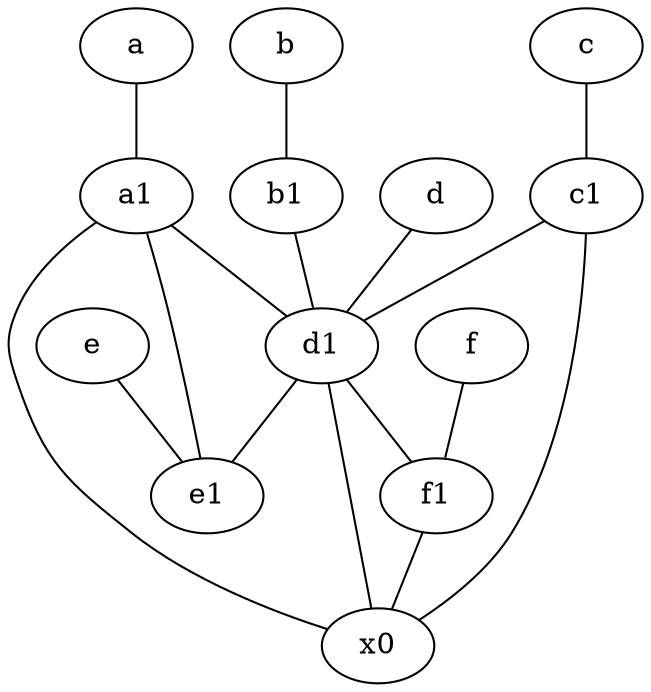 graph {
	node [labelfontsize=50]
	e [labelfontsize=50 pos="7,9!"]
	d1 [labelfontsize=50 pos="3,5!"]
	e1 [labelfontsize=50 pos="7,7!"]
	a [labelfontsize=50 pos="8,2!"]
	d [labelfontsize=50 pos="2,5!"]
	b1 [labelfontsize=50 pos="9,4!"]
	c1 [labelfontsize=50 pos="4.5,3!"]
	b [labelfontsize=50 pos="10,4!"]
	a1 [labelfontsize=50 pos="8,3!"]
	x0 [labelfontsize=50]
	f [labelfontsize=50 pos="3,9!"]
	f1 [labelfontsize=50 pos="3,8!"]
	c [labelfontsize=50 pos="4.5,2!"]
	a1 -- x0
	a1 -- e1
	b1 -- d1
	c1 -- d1
	d1 -- x0
	f1 -- x0
	d -- d1
	b -- b1
	c -- c1
	a1 -- d1
	e -- e1
	f -- f1
	c1 -- x0
	a -- a1
	d1 -- e1
	d1 -- f1
}
